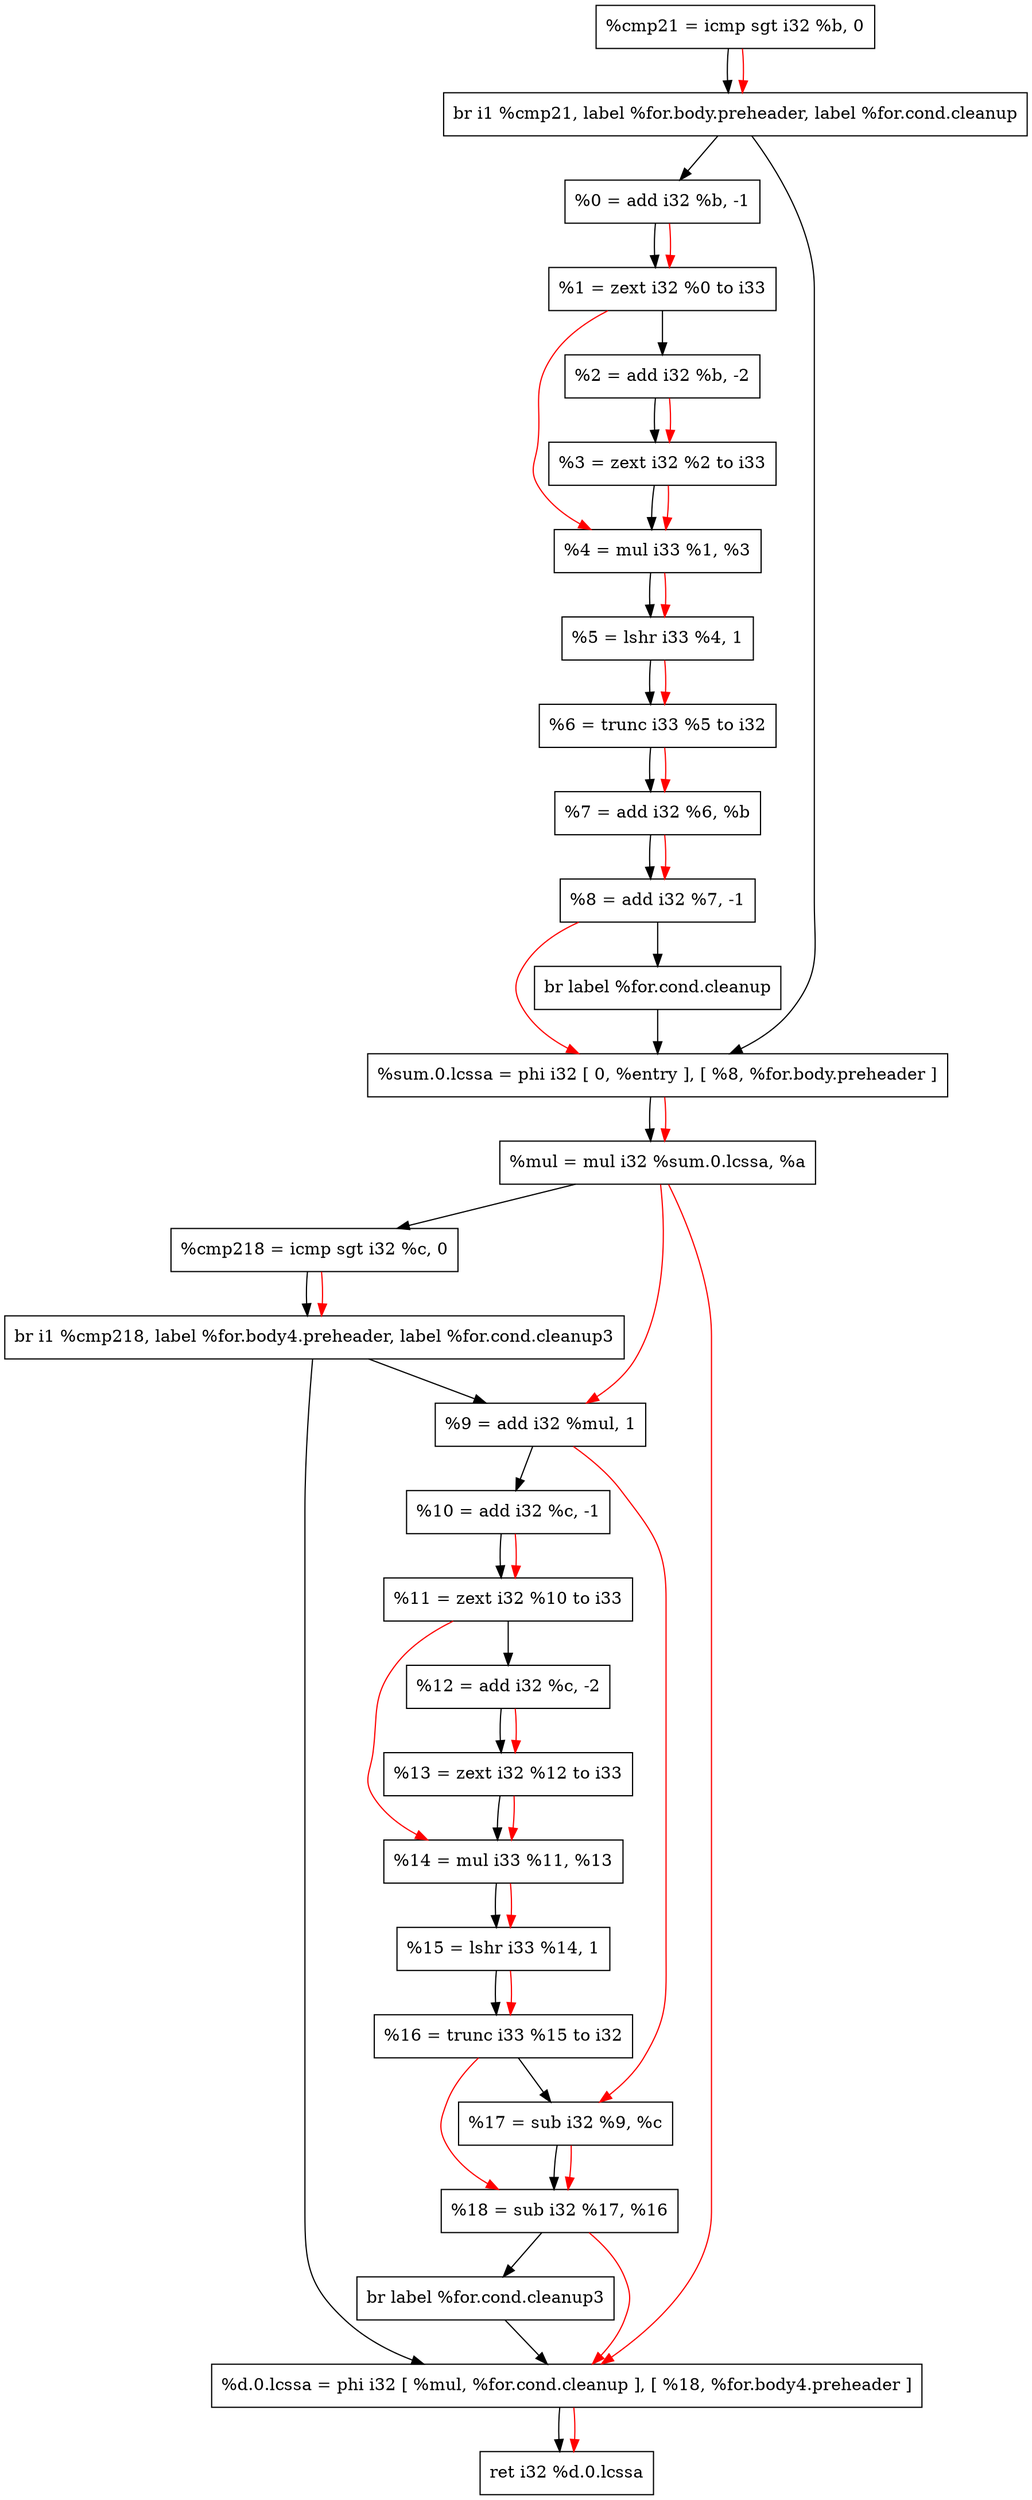 digraph "CDFG for'func' function" {
	Node0x5627e591cef0[shape=record, label="  %cmp21 = icmp sgt i32 %b, 0"];
	Node0x5627e58a7c98[shape=record, label="  br i1 %cmp21, label %for.body.preheader, label %for.cond.cleanup"];
	Node0x5627e591d180[shape=record, label="  %0 = add i32 %b, -1"];
	Node0x5627e591c868[shape=record, label="  %1 = zext i32 %0 to i33"];
	Node0x5627e591d650[shape=record, label="  %2 = add i32 %b, -2"];
	Node0x5627e591d6d8[shape=record, label="  %3 = zext i32 %2 to i33"];
	Node0x5627e591d750[shape=record, label="  %4 = mul i33 %1, %3"];
	Node0x5627e591d810[shape=record, label="  %5 = lshr i33 %4, 1"];
	Node0x5627e591d868[shape=record, label="  %6 = trunc i33 %5 to i32"];
	Node0x5627e591d8e0[shape=record, label="  %7 = add i32 %6, %b"];
	Node0x5627e591d950[shape=record, label="  %8 = add i32 %7, -1"];
	Node0x5627e591da08[shape=record, label="  br label %for.cond.cleanup"];
	Node0x5627e591d798[shape=record, label="  %sum.0.lcssa = phi i32 [ 0, %entry ], [ %8, %for.body.preheader ]"];
	Node0x5627e591dad0[shape=record, label="  %mul = mul i32 %sum.0.lcssa, %a"];
	Node0x5627e591db40[shape=record, label="  %cmp218 = icmp sgt i32 %c, 0"];
	Node0x5627e58b3228[shape=record, label="  br i1 %cmp218, label %for.body4.preheader, label %for.cond.cleanup3"];
	Node0x5627e591dd30[shape=record, label="  %9 = add i32 %mul, 1"];
	Node0x5627e591dda0[shape=record, label="  %10 = add i32 %c, -1"];
	Node0x5627e591d0b8[shape=record, label="  %11 = zext i32 %10 to i33"];
	Node0x5627e591de10[shape=record, label="  %12 = add i32 %c, -2"];
	Node0x5627e591de68[shape=record, label="  %13 = zext i32 %12 to i33"];
	Node0x5627e591dee0[shape=record, label="  %14 = mul i33 %11, %13"];
	Node0x5627e591df50[shape=record, label="  %15 = lshr i33 %14, 1"];
	Node0x5627e591dfa8[shape=record, label="  %16 = trunc i33 %15 to i32"];
	Node0x5627e591e020[shape=record, label="  %17 = sub i32 %9, %c"];
	Node0x5627e591e090[shape=record, label="  %18 = sub i32 %17, %16"];
	Node0x5627e591e148[shape=record, label="  br label %for.cond.cleanup3"];
	Node0x5627e591e198[shape=record, label="  %d.0.lcssa = phi i32 [ %mul, %for.cond.cleanup ], [ %18, %for.body4.preheader ]"];
	Node0x5627e591dc98[shape=record, label="  ret i32 %d.0.lcssa"];
	Node0x5627e591cef0 -> Node0x5627e58a7c98
	Node0x5627e58a7c98 -> Node0x5627e591d180
	Node0x5627e58a7c98 -> Node0x5627e591d798
	Node0x5627e591d180 -> Node0x5627e591c868
	Node0x5627e591c868 -> Node0x5627e591d650
	Node0x5627e591d650 -> Node0x5627e591d6d8
	Node0x5627e591d6d8 -> Node0x5627e591d750
	Node0x5627e591d750 -> Node0x5627e591d810
	Node0x5627e591d810 -> Node0x5627e591d868
	Node0x5627e591d868 -> Node0x5627e591d8e0
	Node0x5627e591d8e0 -> Node0x5627e591d950
	Node0x5627e591d950 -> Node0x5627e591da08
	Node0x5627e591da08 -> Node0x5627e591d798
	Node0x5627e591d798 -> Node0x5627e591dad0
	Node0x5627e591dad0 -> Node0x5627e591db40
	Node0x5627e591db40 -> Node0x5627e58b3228
	Node0x5627e58b3228 -> Node0x5627e591dd30
	Node0x5627e58b3228 -> Node0x5627e591e198
	Node0x5627e591dd30 -> Node0x5627e591dda0
	Node0x5627e591dda0 -> Node0x5627e591d0b8
	Node0x5627e591d0b8 -> Node0x5627e591de10
	Node0x5627e591de10 -> Node0x5627e591de68
	Node0x5627e591de68 -> Node0x5627e591dee0
	Node0x5627e591dee0 -> Node0x5627e591df50
	Node0x5627e591df50 -> Node0x5627e591dfa8
	Node0x5627e591dfa8 -> Node0x5627e591e020
	Node0x5627e591e020 -> Node0x5627e591e090
	Node0x5627e591e090 -> Node0x5627e591e148
	Node0x5627e591e148 -> Node0x5627e591e198
	Node0x5627e591e198 -> Node0x5627e591dc98
edge [color=red]
	Node0x5627e591cef0 -> Node0x5627e58a7c98
	Node0x5627e591d180 -> Node0x5627e591c868
	Node0x5627e591d650 -> Node0x5627e591d6d8
	Node0x5627e591c868 -> Node0x5627e591d750
	Node0x5627e591d6d8 -> Node0x5627e591d750
	Node0x5627e591d750 -> Node0x5627e591d810
	Node0x5627e591d810 -> Node0x5627e591d868
	Node0x5627e591d868 -> Node0x5627e591d8e0
	Node0x5627e591d8e0 -> Node0x5627e591d950
	Node0x5627e591d950 -> Node0x5627e591d798
	Node0x5627e591d798 -> Node0x5627e591dad0
	Node0x5627e591db40 -> Node0x5627e58b3228
	Node0x5627e591dad0 -> Node0x5627e591dd30
	Node0x5627e591dda0 -> Node0x5627e591d0b8
	Node0x5627e591de10 -> Node0x5627e591de68
	Node0x5627e591d0b8 -> Node0x5627e591dee0
	Node0x5627e591de68 -> Node0x5627e591dee0
	Node0x5627e591dee0 -> Node0x5627e591df50
	Node0x5627e591df50 -> Node0x5627e591dfa8
	Node0x5627e591dd30 -> Node0x5627e591e020
	Node0x5627e591e020 -> Node0x5627e591e090
	Node0x5627e591dfa8 -> Node0x5627e591e090
	Node0x5627e591dad0 -> Node0x5627e591e198
	Node0x5627e591e090 -> Node0x5627e591e198
	Node0x5627e591e198 -> Node0x5627e591dc98
}
